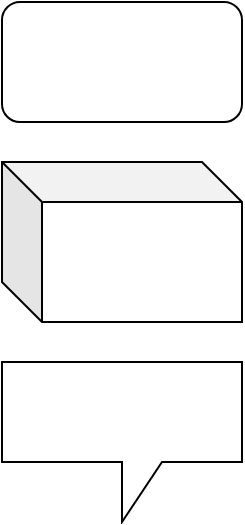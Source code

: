 <mxfile version="12.1.0" type="github" pages="1"><diagram id="TKIRas4lltpkmluA7qM_" name="Page-1"><mxGraphModel dx="2048" dy="1110" grid="1" gridSize="10" guides="1" tooltips="1" connect="1" arrows="1" fold="1" page="1" pageScale="1" pageWidth="850" pageHeight="1100" math="0" shadow="0"><root><mxCell id="0"/><mxCell id="1" parent="0"/><mxCell id="dv-re8qydnYoSwzZ9yqh-1" value="" style="rounded=1;whiteSpace=wrap;html=1;" vertex="1" parent="1"><mxGeometry x="20" y="20" width="120" height="60" as="geometry"/></mxCell><mxCell id="dv-re8qydnYoSwzZ9yqh-2" value="" style="shape=cube;whiteSpace=wrap;html=1;boundedLbl=1;backgroundOutline=1;darkOpacity=0.05;darkOpacity2=0.1;" vertex="1" parent="1"><mxGeometry x="20" y="100" width="120" height="80" as="geometry"/></mxCell><mxCell id="dv-re8qydnYoSwzZ9yqh-3" value="" style="shape=callout;whiteSpace=wrap;html=1;perimeter=calloutPerimeter;" vertex="1" parent="1"><mxGeometry x="20" y="200" width="120" height="80" as="geometry"/></mxCell></root></mxGraphModel></diagram></mxfile>
